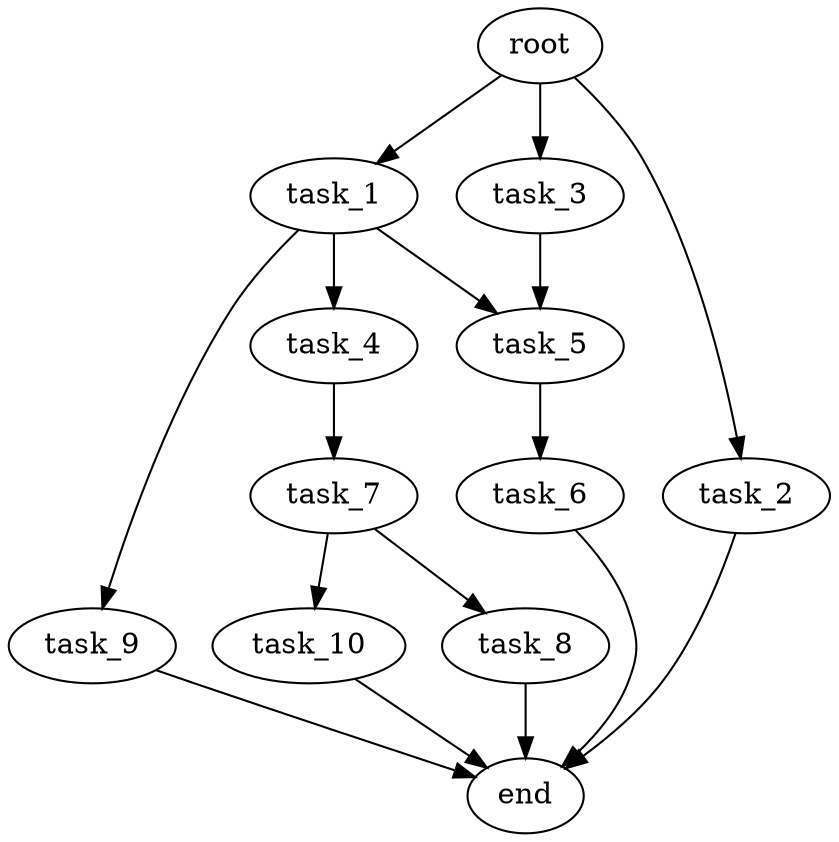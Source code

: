 digraph G {
  root [size="0.000000e+00"];
  task_1 [size="7.885412e+09"];
  task_2 [size="3.448680e+09"];
  task_3 [size="7.329677e+09"];
  task_4 [size="6.282941e+09"];
  task_5 [size="7.715242e+09"];
  task_6 [size="7.352135e+09"];
  task_7 [size="3.325854e+09"];
  task_8 [size="4.443125e+08"];
  task_9 [size="5.460591e+09"];
  task_10 [size="8.135275e+09"];
  end [size="0.000000e+00"];

  root -> task_1 [size="1.000000e-12"];
  root -> task_2 [size="1.000000e-12"];
  root -> task_3 [size="1.000000e-12"];
  task_1 -> task_4 [size="6.282941e+08"];
  task_1 -> task_5 [size="3.857621e+08"];
  task_1 -> task_9 [size="5.460591e+08"];
  task_2 -> end [size="1.000000e-12"];
  task_3 -> task_5 [size="3.857621e+08"];
  task_4 -> task_7 [size="3.325854e+08"];
  task_5 -> task_6 [size="7.352135e+08"];
  task_6 -> end [size="1.000000e-12"];
  task_7 -> task_8 [size="4.443125e+07"];
  task_7 -> task_10 [size="8.135275e+08"];
  task_8 -> end [size="1.000000e-12"];
  task_9 -> end [size="1.000000e-12"];
  task_10 -> end [size="1.000000e-12"];
}
